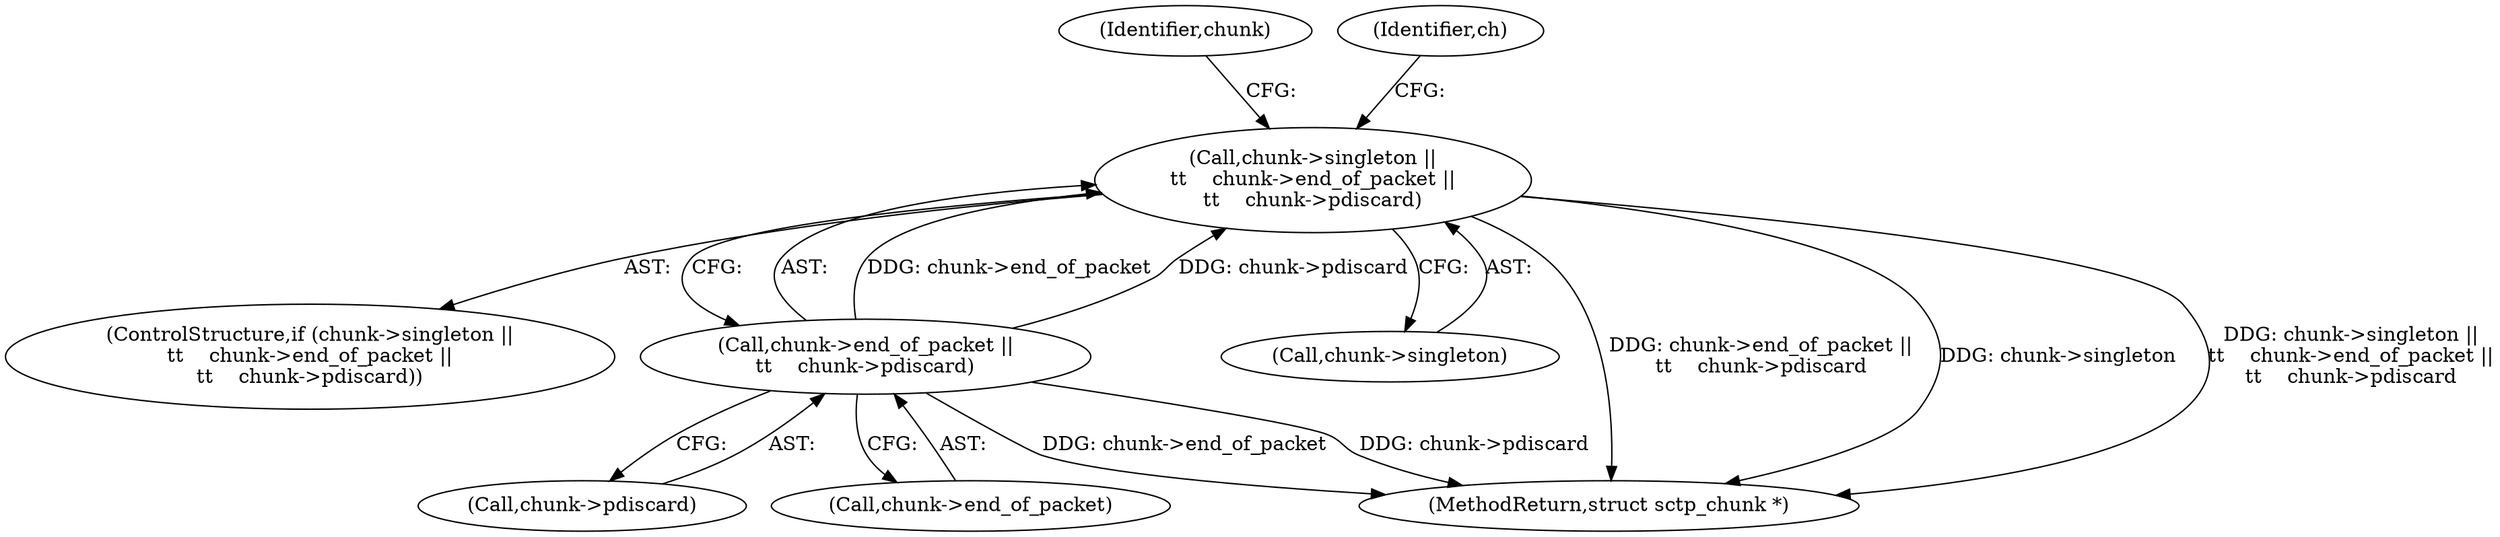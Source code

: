 digraph "0_linux_26b87c7881006311828bb0ab271a551a62dcceb4@pointer" {
"1000129" [label="(Call,chunk->singleton ||\n\t\t    chunk->end_of_packet ||\n\t\t    chunk->pdiscard)"];
"1000133" [label="(Call,chunk->end_of_packet ||\n\t\t    chunk->pdiscard)"];
"1000129" [label="(Call,chunk->singleton ||\n\t\t    chunk->end_of_packet ||\n\t\t    chunk->pdiscard)"];
"1000142" [label="(Identifier,chunk)"];
"1000128" [label="(ControlStructure,if (chunk->singleton ||\n\t\t    chunk->end_of_packet ||\n\t\t    chunk->pdiscard))"];
"1000133" [label="(Call,chunk->end_of_packet ||\n\t\t    chunk->pdiscard)"];
"1000137" [label="(Call,chunk->pdiscard)"];
"1000130" [label="(Call,chunk->singleton)"];
"1000153" [label="(Identifier,ch)"];
"1000353" [label="(MethodReturn,struct sctp_chunk *)"];
"1000134" [label="(Call,chunk->end_of_packet)"];
"1000129" -> "1000128"  [label="AST: "];
"1000129" -> "1000130"  [label="CFG: "];
"1000129" -> "1000133"  [label="CFG: "];
"1000130" -> "1000129"  [label="AST: "];
"1000133" -> "1000129"  [label="AST: "];
"1000142" -> "1000129"  [label="CFG: "];
"1000153" -> "1000129"  [label="CFG: "];
"1000129" -> "1000353"  [label="DDG: chunk->end_of_packet ||\n\t\t    chunk->pdiscard"];
"1000129" -> "1000353"  [label="DDG: chunk->singleton"];
"1000129" -> "1000353"  [label="DDG: chunk->singleton ||\n\t\t    chunk->end_of_packet ||\n\t\t    chunk->pdiscard"];
"1000133" -> "1000129"  [label="DDG: chunk->end_of_packet"];
"1000133" -> "1000129"  [label="DDG: chunk->pdiscard"];
"1000133" -> "1000134"  [label="CFG: "];
"1000133" -> "1000137"  [label="CFG: "];
"1000134" -> "1000133"  [label="AST: "];
"1000137" -> "1000133"  [label="AST: "];
"1000133" -> "1000353"  [label="DDG: chunk->end_of_packet"];
"1000133" -> "1000353"  [label="DDG: chunk->pdiscard"];
}
